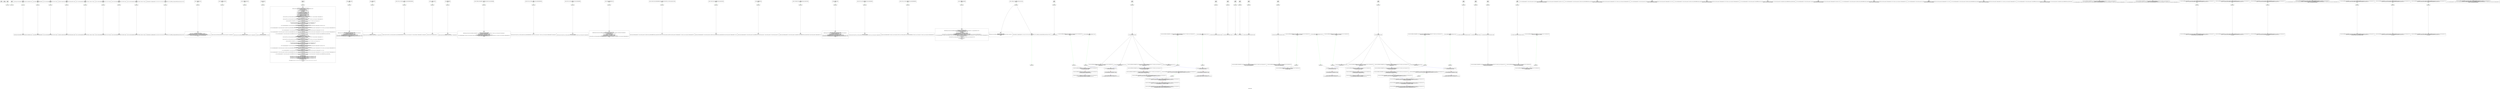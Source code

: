 digraph "constraint_graph" {
	label="constraint_graph";

	Node0x312ceb0 [shape=record,label="{0\n\<global\>\ni8* null\n\n}"];
	Node0x312c8b0 [shape=record,label="{1\n\<global\>\ni8* undef\n\n}"];
	Node0x311e2f0 [shape=record,label="{2\n\<global\>\nOffset:0\n\n}"];
	Node0x311e2f0 -> Node0x3136680[color=green];
	Node0x3136680 [shape=record,label="{3\nanonymous ptr\n}"];
	Node0x3136960 [shape=record,label="{4\n\<global\>\nOffset:0\n\n}"];
	Node0x3136960 -> Node0x3130b90[color=green];
	Node0x3130b90 [shape=record,label="{5\nanonymous ptr\n}"];
	Node0x312c600 [shape=record,label="{6\n\<global\>\n@_ZStL8__ioinit = internal global %\"class.std::ios_base::Init\" zeroinitializer, align 1\nOffset:0\n\n}"];
	Node0x312c600 -> Node0x3137ae0[color=green];
	Node0x3137ae0 [shape=record,label="{7\nanonymous ptr\n}"];
	Node0x3137ae0 -> Node0x312e0a0;
	Node0x312e0a0 [shape=record,label="{8\n\<global\>\n@_ZStL8__ioinit = internal global %\"class.std::ios_base::Init\" zeroinitializer, align 1\n\n}"];
	Node0x311d620 [shape=record,label="{9\n\<global\>\n@__dso_handle = external hidden global i8\nOffset:0\n\n}"];
	Node0x311d620 -> Node0x311d7d0[color=green];
	Node0x311d7d0 [shape=record,label="{10\nanonymous ptr\n}"];
	Node0x311d7d0 -> Node0x313e5a0;
	Node0x313e5a0 [shape=record,label="{11\n\<global\>\n@__dso_handle = external hidden global i8\n\n}"];
	Node0x313fb90 [shape=record,label="{12\n\<global\>\n@.str = private unnamed_addr constant [2 x i8] c\"A\\00\", align 1\nOffset:0\n\n}"];
	Node0x313fb90 -> Node0x313fd40[color=green];
	Node0x313fd40 [shape=record,label="{13\nanonymous ptr\n}"];
	Node0x313fd40 -> Node0x3140320;
	Node0x3140320 [shape=record,label="{14\n\<global\>\n@.str = private unnamed_addr constant [2 x i8] c\"A\\00\", align 1\n\n}"];
	Node0x3140900 [shape=record,label="{15\n\<global\>\n@_ZSt4cout = external dso_local global %\"class.std::basic_ostream\", align 8\nOffset:0\n\n}"];
	Node0x3140900 -> Node0x3140ab0[color=green];
	Node0x3140ab0 [shape=record,label="{16\nanonymous ptr\n}"];
	Node0x3140ab0 -> Node0x3141d10;
	Node0x3141d10 [shape=record,label="{17\n\<global\>\n@_ZSt4cout = external dso_local global %\"class.std::basic_ostream\", align 8\n\n}"];
	Node0x31422f0 [shape=record,label="{18\n\<global\>\n@.str.1 = private unnamed_addr constant [18 x i8] c\"Person 1: Name = \\00\", align 1\nOffset:0\n\n}"];
	Node0x31422f0 -> Node0x31424a0[color=green];
	Node0x31424a0 [shape=record,label="{19\nanonymous ptr\n}"];
	Node0x31424a0 -> Node0x3142a80;
	Node0x3142a80 [shape=record,label="{20\n\<global\>\n@.str.1 = private unnamed_addr constant [18 x i8] c\"Person 1: Name = \\00\", align 1\n\n}"];
	Node0x3143060 [shape=record,label="{21\n\<global\>\n@.str.2 = private unnamed_addr constant [8 x i8] c\", ID = \\00\", align 1\nOffset:0\n\n}"];
	Node0x3143060 -> Node0x3143210[color=green];
	Node0x3143210 [shape=record,label="{22\nanonymous ptr\n}"];
	Node0x3143210 -> Node0x31437f0;
	Node0x31437f0 [shape=record,label="{23\n\<global\>\n@.str.2 = private unnamed_addr constant [8 x i8] c\", ID = \\00\", align 1\n\n}"];
	Node0x3143dd0 [shape=record,label="{24\n\<global\>\n@.str.3 = private unnamed_addr constant [2 x i8] c\"B\\00\", align 1\nOffset:0\n\n}"];
	Node0x3143dd0 -> Node0x3143f80[color=green];
	Node0x3143f80 [shape=record,label="{25\nanonymous ptr\n}"];
	Node0x3143f80 -> Node0x3144560;
	Node0x3144560 [shape=record,label="{26\n\<global\>\n@.str.3 = private unnamed_addr constant [2 x i8] c\"B\\00\", align 1\n\n}"];
	Node0x3144b40 [shape=record,label="{27\n\<global\>\n@.str.4 = private unnamed_addr constant [18 x i8] c\"Person 2: Name = \\00\", align 1\nOffset:0\n\n}"];
	Node0x3144b40 -> Node0x3144cf0[color=green];
	Node0x3144cf0 [shape=record,label="{28\nanonymous ptr\n}"];
	Node0x3144cf0 -> Node0x31452d0;
	Node0x31452d0 [shape=record,label="{29\n\<global\>\n@.str.4 = private unnamed_addr constant [18 x i8] c\"Person 2: Name = \\00\", align 1\n\n}"];
	Node0x31458b0 [shape=record,label="{30\n\<global\>\n@llvm.global_ctors = appending global [1 x \{ i32, void ()*, i8* \}] [\{ i32, void ()*, i8* \} \{ i32 65535, void ()* @_GLOBAL__sub_I_zipper_directflow_person_class.cpp, i8* null \}]\nOffset:0\n\n}"];
	Node0x31458b0 -> Node0x3145a60[color=green];
	Node0x3145a60 [shape=record,label="{31\nanonymous ptr\n}"];
	Node0x3145a60 -> Node0x31462e0;
	Node0x31462e0 [shape=record,label="{32\n\<global\>\n@llvm.global_ctors = appending global [1 x \{ i32, void ()*, i8* \}] [\{ i32, void ()*, i8* \} \{ i32 65535, void ()* @_GLOBAL__sub_I_zipper_directflow_person_class.cpp, i8* null \}]\n\n}"];
	Node0x312c1d0 [shape=record,label="{33\n\<global\>__cxx_global_var_init\nOffset:0\n\n}"];
	Node0x312c1d0 -> Node0x312c380[color=green];
	Node0x312c380 [shape=record,label="{34\nanonymous ptr\n}"];
	Node0x312c380 -> Node0x312d600;
	Node0x312d600 [shape=record,label="{35\n\<global\>\n\n; Function Attrs: noinline uwtable\ndefine internal void @__cxx_global_var_init() #0 section \".text.startup\" \{\n  call void @_ZNSt8ios_base4InitC1Ev(%\"class.std::ios_base::Init\"* @_ZStL8__ioinit)\n  %1 = bitcast void (%\"class.std::ios_base::Init\"*)* @_ZNSt8ios_base4InitD1Ev to void (i8*)*\n  %2 = getelementptr inbounds %\"class.std::ios_base::Init\", %\"class.std::ios_base::Init\"* @_ZStL8__ioinit, i32 0, i32 0\n  %3 = call i32 @__cxa_atexit(void (i8*)* %1, i8* %2, i8* @__dso_handle) #3\n  ret void\n\}\n\n\n}"];
	Node0x31491d0 [shape=record,label="{36\n\<global\>_ZNSt8ios_base4InitC1Ev\nOffset:0\n\n}"];
	Node0x31491d0 -> Node0x3149380[color=green];
	Node0x3149380 [shape=record,label="{37\nanonymous ptr\n}"];
	Node0x3149380 -> Node0x3149960;
	Node0x3149960 [shape=record,label="{38\n\<global\>\n\ndeclare dso_local void @_ZNSt8ios_base4InitC1Ev(%\"class.std::ios_base::Init\"*) unnamed_addr #1\n\n\n}"];
	Node0x3149f40 [shape=record,label="{39\n\<global\>_ZNSt8ios_base4InitD1Ev\nOffset:0\n\n}"];
	Node0x3149f40 -> Node0x314a0f0[color=green];
	Node0x314a0f0 [shape=record,label="{40\nanonymous ptr\n}"];
	Node0x314a0f0 -> Node0x314a6d0;
	Node0x314a6d0 [shape=record,label="{41\n\<global\>\n\n; Function Attrs: nounwind\ndeclare dso_local void @_ZNSt8ios_base4InitD1Ev(%\"class.std::ios_base::Init\"*) unnamed_addr #2\n\n\n}"];
	Node0x314acb0 [shape=record,label="{42\n\<global\>__cxa_atexit\nOffset:0\n\n}"];
	Node0x314acb0 -> Node0x314ae60[color=green];
	Node0x314ae60 [shape=record,label="{43\nanonymous ptr\n}"];
	Node0x314ae60 -> Node0x314b440;
	Node0x314b440 [shape=record,label="{44\n\<global\>\n\n; Function Attrs: nounwind\ndeclare dso_local i32 @__cxa_atexit(void (i8*)*, i8*, i8*) #3\n\n\n}"];
	Node0x314ba20 [shape=record,label="{45\n\<global\>main\nOffset:0\n\n}"];
	Node0x314ba20 -> Node0x314bbd0[color=green];
	Node0x314bbd0 [shape=record,label="{46\nanonymous ptr\n}"];
	Node0x314bbd0 -> Node0x314c1b0;
	Node0x314c1b0 [shape=record,label="{47\n\<global\>\n\n; Function Attrs: noinline norecurse optnone uwtable\ndefine dso_local i32 @main() #4 personality i8* bitcast (i32 (...)* @__gxx_personality_v0 to i8*) \{\n  %1 = alloca i32, align 4\n  %2 = alloca %class.Person, align 8\n  %3 = alloca %\"class.std::__cxx11::basic_string\", align 8\n  %4 = alloca %\"class.std::allocator\", align 1\n  %5 = alloca i8*\n  %6 = alloca i32\n  %7 = alloca %\"class.std::__cxx11::basic_string\", align 8\n  %8 = alloca %\"class.std::__cxx11::basic_string\", align 8\n  %9 = alloca %class.Person, align 8\n  %10 = alloca %\"class.std::__cxx11::basic_string\", align 8\n  %11 = alloca %\"class.std::allocator\", align 1\n  %12 = alloca %\"class.std::__cxx11::basic_string\", align 8\n  %13 = alloca %\"class.std::__cxx11::basic_string\", align 8\n  store i32 0, i32* %1, align 4\n  call void @_ZN6PersonC2Ev(%class.Person* %2) #3\n  call void @_ZNSaIcEC1Ev(%\"class.std::allocator\"* %4) #3\n  %14 = getelementptr inbounds [2 x i8], [2 x i8]* @.str, i64 0, i64 0\n  invoke void @_ZNSt7__cxx1112basic_stringIcSt11char_traitsIcESaIcEEC1EPKcRKS3_(%\"class.std::__cxx11::basic_string\"* %3, i8* %14, %\"class.std::allocator\"* dereferenceable(1) %4)\n          to label %15 unwind label %aser.unreachable\n\n15:                                               ; preds = %0\n  call void @_ZNSaIcED1Ev(%\"class.std::allocator\"* %4) #3\n  invoke void @_ZNSt7__cxx1112basic_stringIcSt11char_traitsIcESaIcEEC1ERKS4_(%\"class.std::__cxx11::basic_string\"* %7, %\"class.std::__cxx11::basic_string\"* dereferenceable(32) %3)\n          to label %16 unwind label %aser.unreachable\n\n16:                                               ; preds = %15\n  invoke void @_ZN6Person7setNameENSt7__cxx1112basic_stringIcSt11char_traitsIcESaIcEEE(%class.Person* %2, %\"class.std::__cxx11::basic_string\"* %7)\n          to label %17 unwind label %aser.unreachable\n\n17:                                               ; preds = %16\n  call void @_ZNSt7__cxx1112basic_stringIcSt11char_traitsIcESaIcEED1Ev(%\"class.std::__cxx11::basic_string\"* %7) #3\n  invoke void @_ZN6Person5getIDB5cxx11Ev(%\"class.std::__cxx11::basic_string\"* sret %8, %class.Person* %2)\n          to label %18 unwind label %aser.unreachable\n\n18:                                               ; preds = %17\n  %19 = getelementptr inbounds [18 x i8], [18 x i8]* @.str.1, i64 0, i64 0\n  %20 = invoke dereferenceable(272) %\"class.std::basic_ostream\"* @_ZStlsISt11char_traitsIcEERSt13basic_ostreamIcT_ES5_PKc(%\"class.std::basic_ostream\"* dereferenceable(272) @_ZSt4cout, i8* %19)\n          to label %21 unwind label %aser.unreachable\n\n21:                                               ; preds = %18\n  %22 = getelementptr inbounds %class.Person, %class.Person* %2, i32 0, i32 0\n  %23 = invoke dereferenceable(272) %\"class.std::basic_ostream\"* @_ZStlsIcSt11char_traitsIcESaIcEERSt13basic_ostreamIT_T0_ES7_RKNSt7__cxx1112basic_stringIS4_S5_T1_EE(%\"class.std::basic_ostream\"* dereferenceable(272) %20, %\"class.std::__cxx11::basic_string\"* dereferenceable(32) %22)\n          to label %24 unwind label %aser.unreachable\n\n24:                                               ; preds = %21\n  %25 = getelementptr inbounds [8 x i8], [8 x i8]* @.str.2, i64 0, i64 0\n  %26 = invoke dereferenceable(272) %\"class.std::basic_ostream\"* @_ZStlsISt11char_traitsIcEERSt13basic_ostreamIcT_ES5_PKc(%\"class.std::basic_ostream\"* dereferenceable(272) %23, i8* %25)\n          to label %27 unwind label %aser.unreachable\n\n27:                                               ; preds = %24\n  %28 = invoke dereferenceable(272) %\"class.std::basic_ostream\"* @_ZStlsIcSt11char_traitsIcESaIcEERSt13basic_ostreamIT_T0_ES7_RKNSt7__cxx1112basic_stringIS4_S5_T1_EE(%\"class.std::basic_ostream\"* dereferenceable(272) %26, %\"class.std::__cxx11::basic_string\"* dereferenceable(32) %8)\n          to label %29 unwind label %aser.unreachable\n\n29:                                               ; preds = %27\n  %30 = invoke dereferenceable(272) %\"class.std::basic_ostream\"* @_ZNSolsEPFRSoS_E(%\"class.std::basic_ostream\"* %28, %\"class.std::basic_ostream\"* (%\"class.std::basic_ostream\"*)* @_ZSt4endlIcSt11char_traitsIcEERSt13basic_ostreamIT_T0_ES6_)\n          to label %31 unwind label %aser.unreachable\n\n31:                                               ; preds = %29\n  call void @_ZN6PersonC2Ev(%class.Person* %9) #3\n  call void @_ZNSaIcEC1Ev(%\"class.std::allocator\"* %11) #3\n  %32 = getelementptr inbounds [2 x i8], [2 x i8]* @.str.3, i64 0, i64 0\n  invoke void @_ZNSt7__cxx1112basic_stringIcSt11char_traitsIcESaIcEEC1EPKcRKS3_(%\"class.std::__cxx11::basic_string\"* %10, i8* %32, %\"class.std::allocator\"* dereferenceable(1) %11)\n          to label %33 unwind label %aser.unreachable\n\n33:                                               ; preds = %31\n  call void @_ZNSaIcED1Ev(%\"class.std::allocator\"* %11) #3\n  invoke void @_ZNSt7__cxx1112basic_stringIcSt11char_traitsIcESaIcEEC1ERKS4_(%\"class.std::__cxx11::basic_string\"* %12, %\"class.std::__cxx11::basic_string\"* dereferenceable(32) %10)\n          to label %34 unwind label %aser.unreachable\n\n34:                                               ; preds = %33\n  invoke void @_ZN6Person7setNameENSt7__cxx1112basic_stringIcSt11char_traitsIcESaIcEEE(%class.Person* %9, %\"class.std::__cxx11::basic_string\"* %12)\n          to label %35 unwind label %aser.unreachable\n\n35:                                               ; preds = %34\n  call void @_ZNSt7__cxx1112basic_stringIcSt11char_traitsIcESaIcEED1Ev(%\"class.std::__cxx11::basic_string\"* %12) #3\n  invoke void @_ZN6Person5getIDB5cxx11Ev(%\"class.std::__cxx11::basic_string\"* sret %13, %class.Person* %9)\n          to label %36 unwind label %aser.unreachable\n\n36:                                               ; preds = %35\n  %37 = getelementptr inbounds [18 x i8], [18 x i8]* @.str.4, i64 0, i64 0\n  %38 = invoke dereferenceable(272) %\"class.std::basic_ostream\"* @_ZStlsISt11char_traitsIcEERSt13basic_ostreamIcT_ES5_PKc(%\"class.std::basic_ostream\"* dereferenceable(272) @_ZSt4cout, i8* %37)\n          to label %39 unwind label %aser.unreachable\n\n39:                                               ; preds = %36\n  %40 = getelementptr inbounds %class.Person, %class.Person* %9, i32 0, i32 0\n  %41 = invoke dereferenceable(272) %\"class.std::basic_ostream\"* @_ZStlsIcSt11char_traitsIcESaIcEERSt13basic_ostreamIT_T0_ES7_RKNSt7__cxx1112basic_stringIS4_S5_T1_EE(%\"class.std::basic_ostream\"* dereferenceable(272) %38, %\"class.std::__cxx11::basic_string\"* dereferenceable(32) %40)\n          to label %42 unwind label %aser.unreachable\n\n42:                                               ; preds = %39\n  %43 = getelementptr inbounds [8 x i8], [8 x i8]* @.str.2, i64 0, i64 0\n  %44 = invoke dereferenceable(272) %\"class.std::basic_ostream\"* @_ZStlsISt11char_traitsIcEERSt13basic_ostreamIcT_ES5_PKc(%\"class.std::basic_ostream\"* dereferenceable(272) %41, i8* %43)\n          to label %45 unwind label %aser.unreachable\n\n45:                                               ; preds = %42\n  %46 = invoke dereferenceable(272) %\"class.std::basic_ostream\"* @_ZStlsIcSt11char_traitsIcESaIcEERSt13basic_ostreamIT_T0_ES7_RKNSt7__cxx1112basic_stringIS4_S5_T1_EE(%\"class.std::basic_ostream\"* dereferenceable(272) %44, %\"class.std::__cxx11::basic_string\"* dereferenceable(32) %13)\n          to label %47 unwind label %aser.unreachable\n\n47:                                               ; preds = %45\n  %48 = invoke dereferenceable(272) %\"class.std::basic_ostream\"* @_ZNSolsEPFRSoS_E(%\"class.std::basic_ostream\"* %46, %\"class.std::basic_ostream\"* (%\"class.std::basic_ostream\"*)* @_ZSt4endlIcSt11char_traitsIcEERSt13basic_ostreamIT_T0_ES6_)\n          to label %49 unwind label %aser.unreachable\n\n49:                                               ; preds = %47\n  store i32 0, i32* %1, align 4\n  call void @_ZNSt7__cxx1112basic_stringIcSt11char_traitsIcESaIcEED1Ev(%\"class.std::__cxx11::basic_string\"* %13) #3\n  call void @_ZNSt7__cxx1112basic_stringIcSt11char_traitsIcESaIcEED1Ev(%\"class.std::__cxx11::basic_string\"* %10) #3\n  call void @_ZN6PersonD2Ev(%class.Person* %9) #3\n  call void @_ZNSt7__cxx1112basic_stringIcSt11char_traitsIcESaIcEED1Ev(%\"class.std::__cxx11::basic_string\"* %8) #3\n  call void @_ZNSt7__cxx1112basic_stringIcSt11char_traitsIcESaIcEED1Ev(%\"class.std::__cxx11::basic_string\"* %3) #3\n  call void @_ZN6PersonD2Ev(%class.Person* %2) #3\n  %50 = load i32, i32* %1, align 4\n  ret i32 %50\n\naser.unreachable:                                 ; preds = %47, %45, %42, %39, %36, %35, %34, %33, %31, %29, %27, %24, %21, %18, %17, %16, %15, %0\n  unreachable\n\}\n\n\n}"];
	Node0x314c790 [shape=record,label="{48\n\<global\>_ZN6PersonC2Ev\nOffset:0\n\n}"];
	Node0x314c790 -> Node0x314c940[color=green];
	Node0x314c940 [shape=record,label="{49\nanonymous ptr\n}"];
	Node0x314c940 -> Node0x314cf20;
	Node0x314cf20 [shape=record,label="{50\n\<global\>\n\n; Function Attrs: noinline nounwind optnone uwtable\ndefine linkonce_odr dso_local void @_ZN6PersonC2Ev(%class.Person*) unnamed_addr #5 comdat align 2 \{\n  %2 = alloca %class.Person*, align 8\n  store %class.Person* %0, %class.Person** %2, align 8\n  %3 = load %class.Person*, %class.Person** %2, align 8\n  %4 = getelementptr inbounds %class.Person, %class.Person* %3, i32 0, i32 0\n  call void @_ZNSt7__cxx1112basic_stringIcSt11char_traitsIcESaIcEEC1Ev(%\"class.std::__cxx11::basic_string\"* %4) #3\n  %5 = getelementptr inbounds %class.Person, %class.Person* %3, i32 0, i32 1\n  call void @_ZNSt7__cxx1112basic_stringIcSt11char_traitsIcESaIcEEC1Ev(%\"class.std::__cxx11::basic_string\"* %5) #3\n  ret void\n\}\n\n\n}"];
	Node0x314d500 [shape=record,label="{51\n\<global\>_ZNSaIcEC1Ev\nOffset:0\n\n}"];
	Node0x314d500 -> Node0x314d6b0[color=green];
	Node0x314d6b0 [shape=record,label="{52\nanonymous ptr\n}"];
	Node0x314d6b0 -> Node0x314dc90;
	Node0x314dc90 [shape=record,label="{53\n\<global\>\n\n; Function Attrs: nounwind\ndeclare dso_local void @_ZNSaIcEC1Ev(%\"class.std::allocator\"*) unnamed_addr #2\n\n\n}"];
	Node0x314e270 [shape=record,label="{54\n\<global\>_ZNSt7__cxx1112basic_stringIcSt11char_traitsIcESaIcEEC1EPKcRKS3_\nOffset:0\n\n}"];
	Node0x314e270 -> Node0x314e420[color=green];
	Node0x314e420 [shape=record,label="{55\nanonymous ptr\n}"];
	Node0x314e420 -> Node0x314eca0;
	Node0x314eca0 [shape=record,label="{56\n\<global\>\n\ndeclare dso_local void @_ZNSt7__cxx1112basic_stringIcSt11char_traitsIcESaIcEEC1EPKcRKS3_(%\"class.std::__cxx11::basic_string\"*, i8*, %\"class.std::allocator\"* dereferenceable(1)) unnamed_addr #1\n\n\n}"];
	Node0x314f280 [shape=record,label="{57\n\<global\>__gxx_personality_v0\nOffset:0\n\n}"];
	Node0x314f280 -> Node0x314f430[color=green];
	Node0x314f430 [shape=record,label="{58\nanonymous ptr\n}"];
	Node0x314f430 -> Node0x314fcb0;
	Node0x314fcb0 [shape=record,label="{59\n\<global\>\n\ndeclare dso_local i32 @__gxx_personality_v0(...)\n\n\n}"];
	Node0x3150290 [shape=record,label="{60\n\<global\>_ZNSaIcED1Ev\nOffset:0\n\n}"];
	Node0x3150290 -> Node0x3150440[color=green];
	Node0x3150440 [shape=record,label="{61\nanonymous ptr\n}"];
	Node0x3150440 -> Node0x3150cc0;
	Node0x3150cc0 [shape=record,label="{62\n\<global\>\n\n; Function Attrs: nounwind\ndeclare dso_local void @_ZNSaIcED1Ev(%\"class.std::allocator\"*) unnamed_addr #2\n\n\n}"];
	Node0x31512a0 [shape=record,label="{63\n\<global\>_ZN6Person7setNameENSt7__cxx1112basic_stringIcSt11char_traitsIcESaIcEEE\nOffset:0\n\n}"];
	Node0x31512a0 -> Node0x3151450[color=green];
	Node0x3151450 [shape=record,label="{64\nanonymous ptr\n}"];
	Node0x3151450 -> Node0x312d0f0;
	Node0x312d0f0 [shape=record,label="{65\n\<global\>\n\n; Function Attrs: noinline optnone uwtable\ndefine linkonce_odr dso_local void @_ZN6Person7setNameENSt7__cxx1112basic_stringIcSt11char_traitsIcESaIcEEE(%class.Person*, %\"class.std::__cxx11::basic_string\"*) #6 comdat align 2 \{\n  %3 = alloca %class.Person*, align 8\n  store %class.Person* %0, %class.Person** %3, align 8\n  %4 = load %class.Person*, %class.Person** %3, align 8\n  %5 = getelementptr inbounds %class.Person, %class.Person* %4, i32 0, i32 0\n  %6 = call dereferenceable(32) %\"class.std::__cxx11::basic_string\"* @_ZNSt7__cxx1112basic_stringIcSt11char_traitsIcESaIcEEaSERKS4_(%\"class.std::__cxx11::basic_string\"* %5, %\"class.std::__cxx11::basic_string\"* dereferenceable(32) %1)\n  call void @_ZN6Person8updateIDEv(%class.Person* %4)\n  ret void\n\}\n\n\n}"];
	Node0x314fa10 [shape=record,label="{66\n\<global\>_ZNSt7__cxx1112basic_stringIcSt11char_traitsIcESaIcEEC1ERKS4_\nOffset:0\n\n}"];
	Node0x314fa10 -> Node0x3150a20[color=green];
	Node0x3150a20 [shape=record,label="{67\nanonymous ptr\n}"];
	Node0x3150a20 -> Node0x3146b00;
	Node0x3146b00 [shape=record,label="{68\n\<global\>\n\ndeclare dso_local void @_ZNSt7__cxx1112basic_stringIcSt11char_traitsIcESaIcEEC1ERKS4_(%\"class.std::__cxx11::basic_string\"*, %\"class.std::__cxx11::basic_string\"* dereferenceable(32)) unnamed_addr #1\n\n\n}"];
	Node0x31414a0 [shape=record,label="{69\n\<global\>_ZNSt7__cxx1112basic_stringIcSt11char_traitsIcESaIcEED1Ev\nOffset:0\n\n}"];
	Node0x31414a0 -> Node0x3141650[color=green];
	Node0x3141650 [shape=record,label="{70\nanonymous ptr\n}"];
	Node0x3141650 -> Node0x3148360;
	Node0x3148360 [shape=record,label="{71\n\<global\>\n\n; Function Attrs: nounwind\ndeclare dso_local void @_ZNSt7__cxx1112basic_stringIcSt11char_traitsIcESaIcEED1Ev(%\"class.std::__cxx11::basic_string\"*) unnamed_addr #2\n\n\n}"];
	Node0x3148940 [shape=record,label="{72\n\<global\>_ZN6Person5getIDB5cxx11Ev\nOffset:0\n\n}"];
	Node0x3148940 -> Node0x3146cc0[color=green];
	Node0x3146cc0 [shape=record,label="{73\nanonymous ptr\n}"];
	Node0x3146cc0 -> Node0x3156160;
	Node0x3156160 [shape=record,label="{74\n\<global\>\n\n; Function Attrs: noinline optnone uwtable\ndefine linkonce_odr dso_local void @_ZN6Person5getIDB5cxx11Ev(%\"class.std::__cxx11::basic_string\"* noalias sret, %class.Person*) #6 comdat align 2 \{\n  %3 = alloca i8*, align 8\n  %4 = alloca %class.Person*, align 8\n  %5 = bitcast %\"class.std::__cxx11::basic_string\"* %0 to i8*\n  store i8* %5, i8** %3, align 8\n  store %class.Person* %1, %class.Person** %4, align 8\n  %6 = load %class.Person*, %class.Person** %4, align 8\n  %7 = getelementptr inbounds %class.Person, %class.Person* %6, i32 0, i32 1\n  call void @_ZNSt7__cxx1112basic_stringIcSt11char_traitsIcESaIcEEC1ERKS4_(%\"class.std::__cxx11::basic_string\"* %0, %\"class.std::__cxx11::basic_string\"* dereferenceable(32) %7)\n  ret void\n\}\n\n\n}"];
	Node0x3156740 [shape=record,label="{75\n\<global\>_ZStlsIcSt11char_traitsIcESaIcEERSt13basic_ostreamIT_T0_ES7_RKNSt7__cxx1112basic_stringIS4_S5_T1_EE\nOffset:0\n\n}"];
	Node0x3156740 -> Node0x31568f0[color=green];
	Node0x31568f0 [shape=record,label="{76\nanonymous ptr\n}"];
	Node0x31568f0 -> Node0x3156ed0;
	Node0x3156ed0 [shape=record,label="{77\n\<global\>\n\ndeclare dso_local dereferenceable(272) %\"class.std::basic_ostream\"* @_ZStlsIcSt11char_traitsIcESaIcEERSt13basic_ostreamIT_T0_ES7_RKNSt7__cxx1112basic_stringIS4_S5_T1_EE(%\"class.std::basic_ostream\"* dereferenceable(272), %\"class.std::__cxx11::basic_string\"* dereferenceable(32)) #1\n\n\n}"];
	Node0x31574b0 [shape=record,label="{78\n\<global\>_ZStlsISt11char_traitsIcEERSt13basic_ostreamIcT_ES5_PKc\nOffset:0\n\n}"];
	Node0x31574b0 -> Node0x3157660[color=green];
	Node0x3157660 [shape=record,label="{79\nanonymous ptr\n}"];
	Node0x3157660 -> Node0x3157c40;
	Node0x3157c40 [shape=record,label="{80\n\<global\>\n\ndeclare dso_local dereferenceable(272) %\"class.std::basic_ostream\"* @_ZStlsISt11char_traitsIcEERSt13basic_ostreamIcT_ES5_PKc(%\"class.std::basic_ostream\"* dereferenceable(272), i8*) #1\n\n\n}"];
	Node0x3158220 [shape=record,label="{81\n\<global\>_ZNSolsEPFRSoS_E\nOffset:0\n\n}"];
	Node0x3158220 -> Node0x31583d0[color=green];
	Node0x31583d0 [shape=record,label="{82\nanonymous ptr\n}"];
	Node0x31583d0 -> Node0x31589b0;
	Node0x31589b0 [shape=record,label="{83\n\<global\>\n\ndeclare dso_local dereferenceable(272) %\"class.std::basic_ostream\"* @_ZNSolsEPFRSoS_E(%\"class.std::basic_ostream\"*, %\"class.std::basic_ostream\"* (%\"class.std::basic_ostream\"*)*) #1\n\n\n}"];
	Node0x3158f90 [shape=record,label="{84\n\<global\>_ZSt4endlIcSt11char_traitsIcEERSt13basic_ostreamIT_T0_ES6_\nOffset:0\n\n}"];
	Node0x3158f90 -> Node0x3159140[color=green];
	Node0x3159140 [shape=record,label="{85\nanonymous ptr\n}"];
	Node0x3159140 -> Node0x31599c0;
	Node0x31599c0 [shape=record,label="{86\n\<global\>\n\ndeclare dso_local dereferenceable(272) %\"class.std::basic_ostream\"* @_ZSt4endlIcSt11char_traitsIcEERSt13basic_ostreamIT_T0_ES6_(%\"class.std::basic_ostream\"* dereferenceable(272)) #1\n\n\n}"];
	Node0x3159fa0 [shape=record,label="{87\n\<global\>_ZN6PersonD2Ev\nOffset:0\n\n}"];
	Node0x3159fa0 -> Node0x315a150[color=green];
	Node0x315a150 [shape=record,label="{88\nanonymous ptr\n}"];
	Node0x315a150 -> Node0x315abb0;
	Node0x315abb0 [shape=record,label="{89\n\<global\>\n\n; Function Attrs: noinline nounwind optnone uwtable\ndefine linkonce_odr dso_local void @_ZN6PersonD2Ev(%class.Person*) unnamed_addr #5 comdat align 2 \{\n  %2 = alloca %class.Person*, align 8\n  store %class.Person* %0, %class.Person** %2, align 8\n  %3 = load %class.Person*, %class.Person** %2, align 8\n  %4 = getelementptr inbounds %class.Person, %class.Person* %3, i32 0, i32 1\n  call void @_ZNSt7__cxx1112basic_stringIcSt11char_traitsIcESaIcEED1Ev(%\"class.std::__cxx11::basic_string\"* %4) #3\n  %5 = getelementptr inbounds %class.Person, %class.Person* %3, i32 0, i32 0\n  call void @_ZNSt7__cxx1112basic_stringIcSt11char_traitsIcESaIcEED1Ev(%\"class.std::__cxx11::basic_string\"* %5) #3\n  ret void\n\}\n\n\n}"];
	Node0x315b190 [shape=record,label="{90\n\<global\>_ZNSt7__cxx1112basic_stringIcSt11char_traitsIcESaIcEEC1Ev\nOffset:0\n\n}"];
	Node0x315b190 -> Node0x315b340[color=green];
	Node0x315b340 [shape=record,label="{91\nanonymous ptr\n}"];
	Node0x315b340 -> Node0x315bbc0;
	Node0x315bbc0 [shape=record,label="{92\n\<global\>\n\n; Function Attrs: nounwind\ndeclare dso_local void @_ZNSt7__cxx1112basic_stringIcSt11char_traitsIcESaIcEEC1Ev(%\"class.std::__cxx11::basic_string\"*) unnamed_addr #2\n\n\n}"];
	Node0x315c1a0 [shape=record,label="{93\n\<global\>_ZNSt7__cxx1112basic_stringIcSt11char_traitsIcESaIcEEaSERKS4_\nOffset:0\n\n}"];
	Node0x315c1a0 -> Node0x315c350[color=green];
	Node0x315c350 [shape=record,label="{94\nanonymous ptr\n}"];
	Node0x315c350 -> Node0x315cbd0;
	Node0x315cbd0 [shape=record,label="{95\n\<global\>\n\ndeclare dso_local dereferenceable(32) %\"class.std::__cxx11::basic_string\"* @_ZNSt7__cxx1112basic_stringIcSt11char_traitsIcESaIcEEaSERKS4_(%\"class.std::__cxx11::basic_string\"*, %\"class.std::__cxx11::basic_string\"* dereferenceable(32)) #1\n\n\n}"];
	Node0x315d1b0 [shape=record,label="{96\n\<global\>_ZN6Person8updateIDEv\nOffset:0\n\n}"];
	Node0x315d1b0 -> Node0x315d360[color=green];
	Node0x315d360 [shape=record,label="{97\nanonymous ptr\n}"];
	Node0x315d360 -> Node0x315dbe0;
	Node0x315dbe0 [shape=record,label="{98\n\<global\>\n\n; Function Attrs: noinline optnone uwtable\ndefine linkonce_odr dso_local void @_ZN6Person8updateIDEv(%class.Person*) #6 comdat align 2 personality i8* bitcast (i32 (...)* @__gxx_personality_v0 to i8*) \{\n  %2 = alloca %class.Person*, align 8\n  %3 = alloca %\"class.std::__cxx11::basic_string\", align 8\n  %4 = alloca i8*\n  %5 = alloca i32\n  store %class.Person* %0, %class.Person** %2, align 8\n  %6 = load %class.Person*, %class.Person** %2, align 8\n  %7 = getelementptr inbounds %class.Person, %class.Person* %6, i32 0, i32 0\n  call void @_ZNSt7__cxx1112basic_stringIcSt11char_traitsIcESaIcEEC1ERKS4_(%\"class.std::__cxx11::basic_string\"* %3, %\"class.std::__cxx11::basic_string\"* dereferenceable(32) %7)\n  %8 = getelementptr inbounds %class.Person, %class.Person* %6, i32 0, i32 1\n  %9 = invoke dereferenceable(32) %\"class.std::__cxx11::basic_string\"* @_ZNSt7__cxx1112basic_stringIcSt11char_traitsIcESaIcEEaSERKS4_(%\"class.std::__cxx11::basic_string\"* %8, %\"class.std::__cxx11::basic_string\"* dereferenceable(32) %3)\n          to label %10 unwind label %aser.unreachable\n\n10:                                               ; preds = %1\n  call void @_ZNSt7__cxx1112basic_stringIcSt11char_traitsIcESaIcEED1Ev(%\"class.std::__cxx11::basic_string\"* %3) #3\n  ret void\n\naser.unreachable:                                 ; preds = %1\n  unreachable\n\}\n\n\n}"];
	Node0x315e1c0 [shape=record,label="{99\n\<global\>_GLOBAL__sub_I_zipper_directflow_person_class.cpp\nOffset:0\n\n}"];
	Node0x315e1c0 -> Node0x315e370[color=green];
	Node0x315e370 [shape=record,label="{100\nanonymous ptr\n}"];
	Node0x315e370 -> Node0x315ebf0;
	Node0x315e370 -> Node0x315f1d0;
	Node0x315ebf0 [shape=record,label="{101\n\<global\>\n\n; Function Attrs: noinline uwtable\ndefine internal void @_GLOBAL__sub_I_zipper_directflow_person_class.cpp() #0 section \".text.startup\" \{\n  call void @__cxx_global_var_init()\n  ret void\n\}\n\n\n}"];
	Node0x315f1d0 [shape=record,label="{102\n\<global\>\n@llvm.global_ctors = appending global [1 x \{ i32, void ()*, i8* \}] [\{ i32, void ()*, i8* \} \{ i32 65535, void ()* @_GLOBAL__sub_I_zipper_directflow_person_class.cpp, i8* null \}]\nOffset:8\n\n}"];
	Node0x315f1d0 -> Node0x315f380[color=green];
	Node0x315f380 [shape=record,label="{103\nanonymous ptr\n}"];
	Node0x3160420 [shape=record,label="{104\n\<empty\>\nOffset:0\n\n}"];
	Node0x3160420 -> Node0x31605d0[color=green];
	Node0x31605d0 [shape=record,label="{105\nanonymous ptr\n}"];
	Node0x31605d0 -> Node0x3160e50;
	Node0x3160e50 [shape=record,label="{106\n\<empty\>\n  %1 = alloca i32, align 4\n\n}"];
	Node0x3161430 [shape=record,label="{107\n\<empty\>\nOffset:0\n\n}"];
	Node0x3161430 -> Node0x31615e0[color=green];
	Node0x31615e0 [shape=record,label="{108\nanonymous ptr\n}"];
	Node0x31615e0 -> Node0x3161e60;
	Node0x3161e60 [shape=record,label="{109\n\<empty\>\n  %2 = alloca %class.Person, align 8\n\n}"];
	Node0x3161e60 -> Node0x3176b00;
	Node0x3161e60 -> Node0x3155270;
	Node0x3161e60 -> Node0x3174460;
	Node0x3161e60 -> Node0x3187170;
	Node0x3162440 [shape=record,label="{110\n\<empty\>\nOffset:0\n\n}"];
	Node0x3162440 -> Node0x31625f0[color=green];
	Node0x31625f0 [shape=record,label="{111\nanonymous ptr\n}"];
	Node0x31625f0 -> Node0x3162e70;
	Node0x3162e70 [shape=record,label="{112\n\<empty\>\n  %3 = alloca %\"class.std::__cxx11::basic_string\", align 8\n\n}"];
	Node0x3163450 [shape=record,label="{113\n\<empty\>\nOffset:0\n\n}"];
	Node0x3163450 -> Node0x3163600[color=green];
	Node0x3163600 [shape=record,label="{114\nanonymous ptr\n}"];
	Node0x3163600 -> Node0x3163e80;
	Node0x3163e80 [shape=record,label="{115\n\<empty\>\n  %4 = alloca %\"class.std::allocator\", align 1\n\n}"];
	Node0x3164460 [shape=record,label="{116\n\<empty\>\nOffset:0\n\n}"];
	Node0x3164460 -> Node0x3164610[color=green];
	Node0x3164610 [shape=record,label="{117\nanonymous ptr\n}"];
	Node0x3164610 -> Node0x3164e90;
	Node0x3164e90 [shape=record,label="{118\n\<empty\>\n  %5 = alloca i8*\n\n}"];
	Node0x3165470 [shape=record,label="{119\n\<empty\>\nOffset:0\n\n}"];
	Node0x3165470 -> Node0x3165620[color=green];
	Node0x3165620 [shape=record,label="{120\nanonymous ptr\n}"];
	Node0x3165620 -> Node0x3165ea0;
	Node0x3165ea0 [shape=record,label="{121\n\<empty\>\n  %6 = alloca i32\n\n}"];
	Node0x3166480 [shape=record,label="{122\n\<empty\>\nOffset:0\n\n}"];
	Node0x3166480 -> Node0x3166630[color=green];
	Node0x3166630 [shape=record,label="{123\nanonymous ptr\n}"];
	Node0x3166630 -> Node0x3166eb0;
	Node0x3166eb0 [shape=record,label="{124\n\<empty\>\n  %7 = alloca %\"class.std::__cxx11::basic_string\", align 8\n\n}"];
	Node0x3166eb0 -> Node0x3174620;
	Node0x3167490 [shape=record,label="{125\n\<empty\>\nOffset:0\n\n}"];
	Node0x3167490 -> Node0x3167640[color=green];
	Node0x3167640 [shape=record,label="{126\nanonymous ptr\n}"];
	Node0x3167640 -> Node0x3167ec0;
	Node0x3167ec0 [shape=record,label="{127\n\<empty\>\n  %8 = alloca %\"class.std::__cxx11::basic_string\", align 8\n\n}"];
	Node0x3167ec0 -> Node0x3176940;
	Node0x31684a0 [shape=record,label="{128\n\<empty\>\nOffset:0\n\n}"];
	Node0x31684a0 -> Node0x3159720[color=green];
	Node0x3159720 [shape=record,label="{129\nanonymous ptr\n}"];
	Node0x3159720 -> Node0x315c930;
	Node0x315c930 [shape=record,label="{130\n\<empty\>\n  %9 = alloca %class.Person, align 8\n\n}"];
	Node0x315c930 -> Node0x317ad10;
	Node0x315c930 -> Node0x3180120;
	Node0x315c930 -> Node0x317d7e0;
	Node0x315c930 -> Node0x31845d0;
	Node0x315f960 [shape=record,label="{131\n\<empty\>\nOffset:0\n\n}"];
	Node0x315f960 -> Node0x3160bb0[color=green];
	Node0x3160bb0 [shape=record,label="{132\nanonymous ptr\n}"];
	Node0x3160bb0 -> Node0x3163be0;
	Node0x3163be0 [shape=record,label="{133\n\<empty\>\n  %10 = alloca %\"class.std::__cxx11::basic_string\", align 8\n\n}"];
	Node0x3166c10 [shape=record,label="{134\n\<empty\>\nOffset:0\n\n}"];
	Node0x3166c10 -> Node0x3167c20[color=green];
	Node0x3167c20 [shape=record,label="{135\nanonymous ptr\n}"];
	Node0x3167c20 -> Node0x3151a60;
	Node0x3151a60 [shape=record,label="{136\n\<empty\>\n  %11 = alloca %\"class.std::allocator\", align 1\n\n}"];
	Node0x31520a0 [shape=record,label="{137\n\<empty\>\nOffset:0\n\n}"];
	Node0x31520a0 -> Node0x3152250[color=green];
	Node0x3152250 [shape=record,label="{138\nanonymous ptr\n}"];
	Node0x3152250 -> Node0x3147100;
	Node0x3147100 [shape=record,label="{139\n\<empty\>\n  %12 = alloca %\"class.std::__cxx11::basic_string\", align 8\n\n}"];
	Node0x3147100 -> Node0x317d9a0;
	Node0x3147740 [shape=record,label="{140\n\<empty\>\nOffset:0\n\n}"];
	Node0x3147740 -> Node0x31478f0[color=green];
	Node0x31478f0 [shape=record,label="{141\nanonymous ptr\n}"];
	Node0x31478f0 -> Node0x3147f00;
	Node0x3147f00 [shape=record,label="{142\n\<empty\>\n  %13 = alloca %\"class.std::__cxx11::basic_string\", align 8\n\n}"];
	Node0x3147f00 -> Node0x317ff60;
	Node0x3153cd0 [shape=record,label="{143\n\<empty\>\n  %20 = invoke dereferenceable(272) %\"class.std::basic_ostream\"* @_ZStlsISt11char_traitsIcEERSt13basic_ostreamIcT_ES5_PKc(%\"class.std::basic_ostream\"* dereferenceable(272) @_ZSt4cout, i8* %19)\n          to label %21 unwind label %aser.unreachable\n\n}"];
	Node0x3153ec0 [shape=record,label="{144\n\<empty\>\n  %23 = invoke dereferenceable(272) %\"class.std::basic_ostream\"* @_ZStlsIcSt11char_traitsIcESaIcEERSt13basic_ostreamIT_T0_ES7_RKNSt7__cxx1112basic_stringIS4_S5_T1_EE(%\"class.std::basic_ostream\"* dereferenceable(272) %20, %\"class.std::__cxx11::basic_string\"* dereferenceable(32) %22)\n          to label %24 unwind label %aser.unreachable\n\n}"];
	Node0x31540b0 [shape=record,label="{145\n\<empty\>\n  %26 = invoke dereferenceable(272) %\"class.std::basic_ostream\"* @_ZStlsISt11char_traitsIcEERSt13basic_ostreamIcT_ES5_PKc(%\"class.std::basic_ostream\"* dereferenceable(272) %23, i8* %25)\n          to label %27 unwind label %aser.unreachable\n\n}"];
	Node0x31542a0 [shape=record,label="{146\n\<empty\>\n  %28 = invoke dereferenceable(272) %\"class.std::basic_ostream\"* @_ZStlsIcSt11char_traitsIcESaIcEERSt13basic_ostreamIT_T0_ES7_RKNSt7__cxx1112basic_stringIS4_S5_T1_EE(%\"class.std::basic_ostream\"* dereferenceable(272) %26, %\"class.std::__cxx11::basic_string\"* dereferenceable(32) %8)\n          to label %29 unwind label %aser.unreachable\n\n}"];
	Node0x3154490 [shape=record,label="{147\n\<empty\>\n  %30 = invoke dereferenceable(272) %\"class.std::basic_ostream\"* @_ZNSolsEPFRSoS_E(%\"class.std::basic_ostream\"* %28, %\"class.std::basic_ostream\"* (%\"class.std::basic_ostream\"*)* @_ZSt4endlIcSt11char_traitsIcEERSt13basic_ostreamIT_T0_ES6_)\n          to label %31 unwind label %aser.unreachable\n\n}"];
	Node0x3154680 [shape=record,label="{148\n\<empty\>\n  %38 = invoke dereferenceable(272) %\"class.std::basic_ostream\"* @_ZStlsISt11char_traitsIcEERSt13basic_ostreamIcT_ES5_PKc(%\"class.std::basic_ostream\"* dereferenceable(272) @_ZSt4cout, i8* %37)\n          to label %39 unwind label %aser.unreachable\n\n}"];
	Node0x3154870 [shape=record,label="{149\n\<empty\>\n  %41 = invoke dereferenceable(272) %\"class.std::basic_ostream\"* @_ZStlsIcSt11char_traitsIcESaIcEERSt13basic_ostreamIT_T0_ES7_RKNSt7__cxx1112basic_stringIS4_S5_T1_EE(%\"class.std::basic_ostream\"* dereferenceable(272) %38, %\"class.std::__cxx11::basic_string\"* dereferenceable(32) %40)\n          to label %42 unwind label %aser.unreachable\n\n}"];
	Node0x3154a60 [shape=record,label="{150\n\<empty\>\n  %44 = invoke dereferenceable(272) %\"class.std::basic_ostream\"* @_ZStlsISt11char_traitsIcEERSt13basic_ostreamIcT_ES5_PKc(%\"class.std::basic_ostream\"* dereferenceable(272) %41, i8* %43)\n          to label %45 unwind label %aser.unreachable\n\n}"];
	Node0x3154c50 [shape=record,label="{151\n\<empty\>\n  %46 = invoke dereferenceable(272) %\"class.std::basic_ostream\"* @_ZStlsIcSt11char_traitsIcESaIcEERSt13basic_ostreamIT_T0_ES7_RKNSt7__cxx1112basic_stringIS4_S5_T1_EE(%\"class.std::basic_ostream\"* dereferenceable(272) %44, %\"class.std::__cxx11::basic_string\"* dereferenceable(32) %13)\n          to label %47 unwind label %aser.unreachable\n\n}"];
	Node0x3154e40 [shape=record,label="{152\n\<empty\>\n  %48 = invoke dereferenceable(272) %\"class.std::basic_ostream\"* @_ZNSolsEPFRSoS_E(%\"class.std::basic_ostream\"* %46, %\"class.std::basic_ostream\"* (%\"class.std::basic_ostream\"*)* @_ZSt4endlIcSt11char_traitsIcEERSt13basic_ostreamIT_T0_ES6_)\n          to label %49 unwind label %aser.unreachable\n\n}"];
	Node0x3155270 [shape=record,label="{153\n\<  call void @_ZN6PersonC2Ev(%class.Person* %2) #3;\>\n%class.Person* %0\n\n}"];
	Node0x3155270 -> Node0x3155670[color=blue];
	Node0x312da90 [shape=record,label="{154\n\<  call void @_ZN6PersonC2Ev(%class.Person* %2) #3;\>\nOffset:0\n\n}"];
	Node0x312da90 -> Node0x312dc40[color=green];
	Node0x312dc40 [shape=record,label="{155\nanonymous ptr\n}"];
	Node0x312dc40 -> Node0x3155670;
	Node0x3155670 [shape=record,label="{156\n\<  call void @_ZN6PersonC2Ev(%class.Person* %2) #3;\>\n  %2 = alloca %class.Person*, align 8\n\n}"];
	Node0x3155670 -> Node0x3173380[color=red];
	Node0x3173380 [shape=record,label="{157\n\<  call void @_ZN6PersonC2Ev(%class.Person* %2) #3;\>\n  %3 = load %class.Person*, %class.Person** %2, align 8\n\n}"];
	Node0x3173380 -> Node0x3173960[color=purple];
	Node0x3173960 [shape=record,label="{158\n\<  call void @_ZN6PersonC2Ev(%class.Person* %2) #3;\>\n  %5 = getelementptr inbounds %class.Person, %class.Person* %3, i32 0, i32 1\n\n}"];
	Node0x3174460 [shape=record,label="{159\n\<  invoke void @_ZN6Person7setNameENSt7__cxx1112basic_stringIcSt11char_traitsIcESaIcEEE(%class.Person* %2, %\"class.std::__cxx11::basic_string\"* %7)\n          to label %17 unwind label %aser.unreachable;\>\n%class.Person* %0\n\n}"];
	Node0x3174460 -> Node0x3174f70[color=blue];
	Node0x3174620 [shape=record,label="{160\n\<  invoke void @_ZN6Person7setNameENSt7__cxx1112basic_stringIcSt11char_traitsIcESaIcEEE(%class.Person* %2, %\"class.std::__cxx11::basic_string\"* %7)\n          to label %17 unwind label %aser.unreachable;\>\n%\"class.std::__cxx11::basic_string\"* %1\n\n}"];
	Node0x31747e0 [shape=record,label="{161\n\<  invoke void @_ZN6Person7setNameENSt7__cxx1112basic_stringIcSt11char_traitsIcESaIcEEE(%class.Person* %2, %\"class.std::__cxx11::basic_string\"* %7)\n          to label %17 unwind label %aser.unreachable;\>\nOffset:0\n\n}"];
	Node0x31747e0 -> Node0x3174990[color=green];
	Node0x3174990 [shape=record,label="{162\nanonymous ptr\n}"];
	Node0x3174990 -> Node0x3174f70;
	Node0x3174f70 [shape=record,label="{163\n\<  invoke void @_ZN6Person7setNameENSt7__cxx1112basic_stringIcSt11char_traitsIcESaIcEEE(%class.Person* %2, %\"class.std::__cxx11::basic_string\"* %7)\n          to label %17 unwind label %aser.unreachable;\>\n  %3 = alloca %class.Person*, align 8\n\n}"];
	Node0x3174f70 -> Node0x3175970[color=red];
	Node0x3175970 [shape=record,label="{164\n\<  invoke void @_ZN6Person7setNameENSt7__cxx1112basic_stringIcSt11char_traitsIcESaIcEEE(%class.Person* %2, %\"class.std::__cxx11::basic_string\"* %7)\n          to label %17 unwind label %aser.unreachable;\>\n  %4 = load %class.Person*, %class.Person** %3, align 8\n\n}"];
	Node0x3175970 -> Node0x3189cb0;
	Node0x3175f50 [shape=record,label="{165\n\<  invoke void @_ZN6Person7setNameENSt7__cxx1112basic_stringIcSt11char_traitsIcESaIcEEE(%class.Person* %2, %\"class.std::__cxx11::basic_string\"* %7)\n          to label %17 unwind label %aser.unreachable;\>\n  %6 = call dereferenceable(32) %\"class.std::__cxx11::basic_string\"* @_ZNSt7__cxx1112basic_stringIcSt11char_traitsIcESaIcEEaSERKS4_(%\"class.std::__cxx11::basic_string\"* %5, %\"class.std::__cxx11::basic_string\"* dereferenceable(32) %1)\n\n}"];
	Node0x3176940 [shape=record,label="{166\n\<  invoke void @_ZN6Person5getIDB5cxx11Ev(%\"class.std::__cxx11::basic_string\"* sret %8, %class.Person* %2)\n          to label %18 unwind label %aser.unreachable;\>\n%\"class.std::__cxx11::basic_string\"* %0\n\n}"];
	Node0x3176940 -> Node0x31776f0[color=blue];
	Node0x3176b00 [shape=record,label="{167\n\<  invoke void @_ZN6Person5getIDB5cxx11Ev(%\"class.std::__cxx11::basic_string\"* sret %8, %class.Person* %2)\n          to label %18 unwind label %aser.unreachable;\>\n%class.Person* %1\n\n}"];
	Node0x3176b00 -> Node0x3178700[color=blue];
	Node0x3176cc0 [shape=record,label="{168\n\<  invoke void @_ZN6Person5getIDB5cxx11Ev(%\"class.std::__cxx11::basic_string\"* sret %8, %class.Person* %2)\n          to label %18 unwind label %aser.unreachable;\>\nOffset:0\n\n}"];
	Node0x3176cc0 -> Node0x3176e70[color=green];
	Node0x3176e70 [shape=record,label="{169\nanonymous ptr\n}"];
	Node0x3176e70 -> Node0x31776f0;
	Node0x31776f0 [shape=record,label="{170\n\<  invoke void @_ZN6Person5getIDB5cxx11Ev(%\"class.std::__cxx11::basic_string\"* sret %8, %class.Person* %2)\n          to label %18 unwind label %aser.unreachable;\>\n  %3 = alloca i8*, align 8\n\n}"];
	Node0x3177cd0 [shape=record,label="{171\n\<  invoke void @_ZN6Person5getIDB5cxx11Ev(%\"class.std::__cxx11::basic_string\"* sret %8, %class.Person* %2)\n          to label %18 unwind label %aser.unreachable;\>\nOffset:0\n\n}"];
	Node0x3177cd0 -> Node0x3177e80[color=green];
	Node0x3177e80 [shape=record,label="{172\nanonymous ptr\n}"];
	Node0x3177e80 -> Node0x3178700;
	Node0x3178700 [shape=record,label="{173\n\<  invoke void @_ZN6Person5getIDB5cxx11Ev(%\"class.std::__cxx11::basic_string\"* sret %8, %class.Person* %2)\n          to label %18 unwind label %aser.unreachable;\>\n  %4 = alloca %class.Person*, align 8\n\n}"];
	Node0x3178700 -> Node0x3179520[color=red];
	Node0x3179520 [shape=record,label="{174\n\<  invoke void @_ZN6Person5getIDB5cxx11Ev(%\"class.std::__cxx11::basic_string\"* sret %8, %class.Person* %2)\n          to label %18 unwind label %aser.unreachable;\>\n  %6 = load %class.Person*, %class.Person** %4, align 8\n\n}"];
	Node0x3179520 -> Node0x3179b00[color=purple];
	Node0x3179b00 [shape=record,label="{175\n\<  invoke void @_ZN6Person5getIDB5cxx11Ev(%\"class.std::__cxx11::basic_string\"* sret %8, %class.Person* %2)\n          to label %18 unwind label %aser.unreachable;\>\n  %7 = getelementptr inbounds %class.Person, %class.Person* %6, i32 0, i32 1\n\n}"];
	Node0x317ad10 [shape=record,label="{176\n\<  call void @_ZN6PersonC2Ev(%class.Person* %9) #3;\>\n%class.Person* %0\n\n}"];
	Node0x317ad10 -> Node0x317b900[color=blue];
	Node0x317aed0 [shape=record,label="{177\n\<  call void @_ZN6PersonC2Ev(%class.Person* %9) #3;\>\nOffset:0\n\n}"];
	Node0x317aed0 -> Node0x317b080[color=green];
	Node0x317b080 [shape=record,label="{178\nanonymous ptr\n}"];
	Node0x317b080 -> Node0x317b900;
	Node0x317b900 [shape=record,label="{179\n\<  call void @_ZN6PersonC2Ev(%class.Person* %9) #3;\>\n  %2 = alloca %class.Person*, align 8\n\n}"];
	Node0x317b900 -> Node0x317c300[color=red];
	Node0x317c300 [shape=record,label="{180\n\<  call void @_ZN6PersonC2Ev(%class.Person* %9) #3;\>\n  %3 = load %class.Person*, %class.Person** %2, align 8\n\n}"];
	Node0x317c300 -> Node0x317c8e0[color=purple];
	Node0x317c8e0 [shape=record,label="{181\n\<  call void @_ZN6PersonC2Ev(%class.Person* %9) #3;\>\n  %5 = getelementptr inbounds %class.Person, %class.Person* %3, i32 0, i32 1\n\n}"];
	Node0x317d7e0 [shape=record,label="{182\n\<  invoke void @_ZN6Person7setNameENSt7__cxx1112basic_stringIcSt11char_traitsIcESaIcEEE(%class.Person* %9, %\"class.std::__cxx11::basic_string\"* %12)\n          to label %35 unwind label %aser.unreachable;\>\n%class.Person* %0\n\n}"];
	Node0x317d7e0 -> Node0x317e590[color=blue];
	Node0x317d9a0 [shape=record,label="{183\n\<  invoke void @_ZN6Person7setNameENSt7__cxx1112basic_stringIcSt11char_traitsIcESaIcEEE(%class.Person* %9, %\"class.std::__cxx11::basic_string\"* %12)\n          to label %35 unwind label %aser.unreachable;\>\n%\"class.std::__cxx11::basic_string\"* %1\n\n}"];
	Node0x317db60 [shape=record,label="{184\n\<  invoke void @_ZN6Person7setNameENSt7__cxx1112basic_stringIcSt11char_traitsIcESaIcEEE(%class.Person* %9, %\"class.std::__cxx11::basic_string\"* %12)\n          to label %35 unwind label %aser.unreachable;\>\nOffset:0\n\n}"];
	Node0x317db60 -> Node0x317dd10[color=green];
	Node0x317dd10 [shape=record,label="{185\nanonymous ptr\n}"];
	Node0x317dd10 -> Node0x317e590;
	Node0x317e590 [shape=record,label="{186\n\<  invoke void @_ZN6Person7setNameENSt7__cxx1112basic_stringIcSt11char_traitsIcESaIcEEE(%class.Person* %9, %\"class.std::__cxx11::basic_string\"* %12)\n          to label %35 unwind label %aser.unreachable;\>\n  %3 = alloca %class.Person*, align 8\n\n}"];
	Node0x317e590 -> Node0x317ef90[color=red];
	Node0x317ef90 [shape=record,label="{187\n\<  invoke void @_ZN6Person7setNameENSt7__cxx1112basic_stringIcSt11char_traitsIcESaIcEEE(%class.Person* %9, %\"class.std::__cxx11::basic_string\"* %12)\n          to label %35 unwind label %aser.unreachable;\>\n  %4 = load %class.Person*, %class.Person** %3, align 8\n\n}"];
	Node0x317ef90 -> Node0x318fec0;
	Node0x317f570 [shape=record,label="{188\n\<  invoke void @_ZN6Person7setNameENSt7__cxx1112basic_stringIcSt11char_traitsIcESaIcEEE(%class.Person* %9, %\"class.std::__cxx11::basic_string\"* %12)\n          to label %35 unwind label %aser.unreachable;\>\n  %6 = call dereferenceable(32) %\"class.std::__cxx11::basic_string\"* @_ZNSt7__cxx1112basic_stringIcSt11char_traitsIcESaIcEEaSERKS4_(%\"class.std::__cxx11::basic_string\"* %5, %\"class.std::__cxx11::basic_string\"* dereferenceable(32) %1)\n\n}"];
	Node0x317ff60 [shape=record,label="{189\n\<  invoke void @_ZN6Person5getIDB5cxx11Ev(%\"class.std::__cxx11::basic_string\"* sret %13, %class.Person* %9)\n          to label %36 unwind label %aser.unreachable;\>\n%\"class.std::__cxx11::basic_string\"* %0\n\n}"];
	Node0x317ff60 -> Node0x3180d10[color=blue];
	Node0x3180120 [shape=record,label="{190\n\<  invoke void @_ZN6Person5getIDB5cxx11Ev(%\"class.std::__cxx11::basic_string\"* sret %13, %class.Person* %9)\n          to label %36 unwind label %aser.unreachable;\>\n%class.Person* %1\n\n}"];
	Node0x3180120 -> Node0x3181d20[color=blue];
	Node0x31802e0 [shape=record,label="{191\n\<  invoke void @_ZN6Person5getIDB5cxx11Ev(%\"class.std::__cxx11::basic_string\"* sret %13, %class.Person* %9)\n          to label %36 unwind label %aser.unreachable;\>\nOffset:0\n\n}"];
	Node0x31802e0 -> Node0x3180490[color=green];
	Node0x3180490 [shape=record,label="{192\nanonymous ptr\n}"];
	Node0x3180490 -> Node0x3180d10;
	Node0x3180d10 [shape=record,label="{193\n\<  invoke void @_ZN6Person5getIDB5cxx11Ev(%\"class.std::__cxx11::basic_string\"* sret %13, %class.Person* %9)\n          to label %36 unwind label %aser.unreachable;\>\n  %3 = alloca i8*, align 8\n\n}"];
	Node0x31812f0 [shape=record,label="{194\n\<  invoke void @_ZN6Person5getIDB5cxx11Ev(%\"class.std::__cxx11::basic_string\"* sret %13, %class.Person* %9)\n          to label %36 unwind label %aser.unreachable;\>\nOffset:0\n\n}"];
	Node0x31812f0 -> Node0x31814a0[color=green];
	Node0x31814a0 [shape=record,label="{195\nanonymous ptr\n}"];
	Node0x31814a0 -> Node0x3181d20;
	Node0x3181d20 [shape=record,label="{196\n\<  invoke void @_ZN6Person5getIDB5cxx11Ev(%\"class.std::__cxx11::basic_string\"* sret %13, %class.Person* %9)\n          to label %36 unwind label %aser.unreachable;\>\n  %4 = alloca %class.Person*, align 8\n\n}"];
	Node0x3181d20 -> Node0x3182b40[color=red];
	Node0x3182b40 [shape=record,label="{197\n\<  invoke void @_ZN6Person5getIDB5cxx11Ev(%\"class.std::__cxx11::basic_string\"* sret %13, %class.Person* %9)\n          to label %36 unwind label %aser.unreachable;\>\n  %6 = load %class.Person*, %class.Person** %4, align 8\n\n}"];
	Node0x3182b40 -> Node0x3183120[color=purple];
	Node0x3183120 [shape=record,label="{198\n\<  invoke void @_ZN6Person5getIDB5cxx11Ev(%\"class.std::__cxx11::basic_string\"* sret %13, %class.Person* %9)\n          to label %36 unwind label %aser.unreachable;\>\n  %7 = getelementptr inbounds %class.Person, %class.Person* %6, i32 0, i32 1\n\n}"];
	Node0x31845d0 [shape=record,label="{199\n\<  call void @_ZN6PersonD2Ev(%class.Person* %9) #3;\>\n%class.Person* %0\n\n}"];
	Node0x31845d0 -> Node0x31851f0[color=blue];
	Node0x3184790 [shape=record,label="{200\n\<  call void @_ZN6PersonD2Ev(%class.Person* %9) #3;\>\nOffset:0\n\n}"];
	Node0x3184790 -> Node0x3184940[color=green];
	Node0x3184940 [shape=record,label="{201\nanonymous ptr\n}"];
	Node0x3184940 -> Node0x31851f0;
	Node0x31851f0 [shape=record,label="{202\n\<  call void @_ZN6PersonD2Ev(%class.Person* %9) #3;\>\n  %2 = alloca %class.Person*, align 8\n\n}"];
	Node0x31851f0 -> Node0x3185c20[color=red];
	Node0x3185c20 [shape=record,label="{203\n\<  call void @_ZN6PersonD2Ev(%class.Person* %9) #3;\>\n  %3 = load %class.Person*, %class.Person** %2, align 8\n\n}"];
	Node0x3185c20 -> Node0x3186230[color=purple];
	Node0x3186230 [shape=record,label="{204\n\<  call void @_ZN6PersonD2Ev(%class.Person* %9) #3;\>\n  %4 = getelementptr inbounds %class.Person, %class.Person* %3, i32 0, i32 1\n\n}"];
	Node0x3187170 [shape=record,label="{205\n\<  call void @_ZN6PersonD2Ev(%class.Person* %2) #3;\>\n%class.Person* %0\n\n}"];
	Node0x3187170 -> Node0x3187d90[color=blue];
	Node0x3187330 [shape=record,label="{206\n\<  call void @_ZN6PersonD2Ev(%class.Person* %2) #3;\>\nOffset:0\n\n}"];
	Node0x3187330 -> Node0x31874e0[color=green];
	Node0x31874e0 [shape=record,label="{207\nanonymous ptr\n}"];
	Node0x31874e0 -> Node0x3187d90;
	Node0x3187d90 [shape=record,label="{208\n\<  call void @_ZN6PersonD2Ev(%class.Person* %2) #3;\>\n  %2 = alloca %class.Person*, align 8\n\n}"];
	Node0x3187d90 -> Node0x31887c0[color=red];
	Node0x31887c0 [shape=record,label="{209\n\<  call void @_ZN6PersonD2Ev(%class.Person* %2) #3;\>\n  %3 = load %class.Person*, %class.Person** %2, align 8\n\n}"];
	Node0x31887c0 -> Node0x3188dd0[color=purple];
	Node0x3188dd0 [shape=record,label="{210\n\<  call void @_ZN6PersonD2Ev(%class.Person* %2) #3;\>\n  %4 = getelementptr inbounds %class.Person, %class.Person* %3, i32 0, i32 1\n\n}"];
	Node0x3189cb0 [shape=record,label="{211\n\<  invoke void @_ZN6Person7setNameENSt7__cxx1112basic_stringIcSt11char_traitsIcESaIcEEE(%class.Person* %2, %\"class.std::__cxx11::basic_string\"* %7)\n          to label %17 unwind label %aser.unreachable;  call void @_ZN6Person8updateIDEv(%class.Person* %4);\>\n%class.Person* %0\n\n}"];
	Node0x3189cb0 -> Node0x318a8d0[color=blue];
	Node0x3189e70 [shape=record,label="{212\n\<  invoke void @_ZN6Person7setNameENSt7__cxx1112basic_stringIcSt11char_traitsIcESaIcEEE(%class.Person* %2, %\"class.std::__cxx11::basic_string\"* %7)\n          to label %17 unwind label %aser.unreachable;  call void @_ZN6Person8updateIDEv(%class.Person* %4);\>\nOffset:0\n\n}"];
	Node0x3189e70 -> Node0x318a020[color=green];
	Node0x318a020 [shape=record,label="{213\nanonymous ptr\n}"];
	Node0x318a020 -> Node0x318a8d0;
	Node0x318a8d0 [shape=record,label="{214\n\<  invoke void @_ZN6Person7setNameENSt7__cxx1112basic_stringIcSt11char_traitsIcESaIcEEE(%class.Person* %2, %\"class.std::__cxx11::basic_string\"* %7)\n          to label %17 unwind label %aser.unreachable;  call void @_ZN6Person8updateIDEv(%class.Person* %4);\>\n  %2 = alloca %class.Person*, align 8\n\n}"];
	Node0x318a8d0 -> Node0x318e420[color=red];
	Node0x318af10 [shape=record,label="{215\n\<  invoke void @_ZN6Person7setNameENSt7__cxx1112basic_stringIcSt11char_traitsIcESaIcEEE(%class.Person* %2, %\"class.std::__cxx11::basic_string\"* %7)\n          to label %17 unwind label %aser.unreachable;  call void @_ZN6Person8updateIDEv(%class.Person* %4);\>\nOffset:0\n\n}"];
	Node0x318af10 -> Node0x318b0c0[color=green];
	Node0x318b0c0 [shape=record,label="{216\nanonymous ptr\n}"];
	Node0x318b0c0 -> Node0x318b970;
	Node0x318b970 [shape=record,label="{217\n\<  invoke void @_ZN6Person7setNameENSt7__cxx1112basic_stringIcSt11char_traitsIcESaIcEEE(%class.Person* %2, %\"class.std::__cxx11::basic_string\"* %7)\n          to label %17 unwind label %aser.unreachable;  call void @_ZN6Person8updateIDEv(%class.Person* %4);\>\n  %3 = alloca %\"class.std::__cxx11::basic_string\", align 8\n\n}"];
	Node0x318bf50 [shape=record,label="{218\n\<  invoke void @_ZN6Person7setNameENSt7__cxx1112basic_stringIcSt11char_traitsIcESaIcEEE(%class.Person* %2, %\"class.std::__cxx11::basic_string\"* %7)\n          to label %17 unwind label %aser.unreachable;  call void @_ZN6Person8updateIDEv(%class.Person* %4);\>\nOffset:0\n\n}"];
	Node0x318bf50 -> Node0x318c100[color=green];
	Node0x318c100 [shape=record,label="{219\nanonymous ptr\n}"];
	Node0x318c100 -> Node0x318c9b0;
	Node0x318c9b0 [shape=record,label="{220\n\<  invoke void @_ZN6Person7setNameENSt7__cxx1112basic_stringIcSt11char_traitsIcESaIcEEE(%class.Person* %2, %\"class.std::__cxx11::basic_string\"* %7)\n          to label %17 unwind label %aser.unreachable;  call void @_ZN6Person8updateIDEv(%class.Person* %4);\>\n  %4 = alloca i8*\n\n}"];
	Node0x318cf90 [shape=record,label="{221\n\<  invoke void @_ZN6Person7setNameENSt7__cxx1112basic_stringIcSt11char_traitsIcESaIcEEE(%class.Person* %2, %\"class.std::__cxx11::basic_string\"* %7)\n          to label %17 unwind label %aser.unreachable;  call void @_ZN6Person8updateIDEv(%class.Person* %4);\>\nOffset:0\n\n}"];
	Node0x318cf90 -> Node0x318d140[color=green];
	Node0x318d140 [shape=record,label="{222\nanonymous ptr\n}"];
	Node0x318d140 -> Node0x318d9f0;
	Node0x318d9f0 [shape=record,label="{223\n\<  invoke void @_ZN6Person7setNameENSt7__cxx1112basic_stringIcSt11char_traitsIcESaIcEEE(%class.Person* %2, %\"class.std::__cxx11::basic_string\"* %7)\n          to label %17 unwind label %aser.unreachable;  call void @_ZN6Person8updateIDEv(%class.Person* %4);\>\n  %5 = alloca i32\n\n}"];
	Node0x318e420 [shape=record,label="{224\n\<  invoke void @_ZN6Person7setNameENSt7__cxx1112basic_stringIcSt11char_traitsIcESaIcEEE(%class.Person* %2, %\"class.std::__cxx11::basic_string\"* %7)\n          to label %17 unwind label %aser.unreachable;  call void @_ZN6Person8updateIDEv(%class.Person* %4);\>\n  %6 = load %class.Person*, %class.Person** %2, align 8\n\n}"];
	Node0x318e420 -> Node0x318ea30[color=purple];
	Node0x318ea30 [shape=record,label="{225\n\<  invoke void @_ZN6Person7setNameENSt7__cxx1112basic_stringIcSt11char_traitsIcESaIcEEE(%class.Person* %2, %\"class.std::__cxx11::basic_string\"* %7)\n          to label %17 unwind label %aser.unreachable;  call void @_ZN6Person8updateIDEv(%class.Person* %4);\>\n  %8 = getelementptr inbounds %class.Person, %class.Person* %6, i32 0, i32 1\n\n}"];
	Node0x318f040 [shape=record,label="{226\n\<  invoke void @_ZN6Person7setNameENSt7__cxx1112basic_stringIcSt11char_traitsIcESaIcEEE(%class.Person* %2, %\"class.std::__cxx11::basic_string\"* %7)\n          to label %17 unwind label %aser.unreachable;  call void @_ZN6Person8updateIDEv(%class.Person* %4);\>\n  %9 = invoke dereferenceable(32) %\"class.std::__cxx11::basic_string\"* @_ZNSt7__cxx1112basic_stringIcSt11char_traitsIcESaIcEEaSERKS4_(%\"class.std::__cxx11::basic_string\"* %8, %\"class.std::__cxx11::basic_string\"* dereferenceable(32) %3)\n          to label %10 unwind label %aser.unreachable\n\n}"];
	Node0x318fec0 [shape=record,label="{227\n\<  invoke void @_ZN6Person7setNameENSt7__cxx1112basic_stringIcSt11char_traitsIcESaIcEEE(%class.Person* %9, %\"class.std::__cxx11::basic_string\"* %12)\n          to label %35 unwind label %aser.unreachable;  call void @_ZN6Person8updateIDEv(%class.Person* %4);\>\n%class.Person* %0\n\n}"];
	Node0x318fec0 -> Node0x3190ae0[color=blue];
	Node0x3190080 [shape=record,label="{228\n\<  invoke void @_ZN6Person7setNameENSt7__cxx1112basic_stringIcSt11char_traitsIcESaIcEEE(%class.Person* %9, %\"class.std::__cxx11::basic_string\"* %12)\n          to label %35 unwind label %aser.unreachable;  call void @_ZN6Person8updateIDEv(%class.Person* %4);\>\nOffset:0\n\n}"];
	Node0x3190080 -> Node0x3190230[color=green];
	Node0x3190230 [shape=record,label="{229\nanonymous ptr\n}"];
	Node0x3190230 -> Node0x3190ae0;
	Node0x3190ae0 [shape=record,label="{230\n\<  invoke void @_ZN6Person7setNameENSt7__cxx1112basic_stringIcSt11char_traitsIcESaIcEEE(%class.Person* %9, %\"class.std::__cxx11::basic_string\"* %12)\n          to label %35 unwind label %aser.unreachable;  call void @_ZN6Person8updateIDEv(%class.Person* %4);\>\n  %2 = alloca %class.Person*, align 8\n\n}"];
	Node0x3190ae0 -> Node0x3195640[color=red];
	Node0x3191120 [shape=record,label="{231\n\<  invoke void @_ZN6Person7setNameENSt7__cxx1112basic_stringIcSt11char_traitsIcESaIcEEE(%class.Person* %9, %\"class.std::__cxx11::basic_string\"* %12)\n          to label %35 unwind label %aser.unreachable;  call void @_ZN6Person8updateIDEv(%class.Person* %4);\>\nOffset:0\n\n}"];
	Node0x3191120 -> Node0x31912d0[color=green];
	Node0x31912d0 [shape=record,label="{232\nanonymous ptr\n}"];
	Node0x31912d0 -> Node0x3191b80;
	Node0x3191b80 [shape=record,label="{233\n\<  invoke void @_ZN6Person7setNameENSt7__cxx1112basic_stringIcSt11char_traitsIcESaIcEEE(%class.Person* %9, %\"class.std::__cxx11::basic_string\"* %12)\n          to label %35 unwind label %aser.unreachable;  call void @_ZN6Person8updateIDEv(%class.Person* %4);\>\n  %3 = alloca %\"class.std::__cxx11::basic_string\", align 8\n\n}"];
	Node0x3192160 [shape=record,label="{234\n\<  invoke void @_ZN6Person7setNameENSt7__cxx1112basic_stringIcSt11char_traitsIcESaIcEEE(%class.Person* %9, %\"class.std::__cxx11::basic_string\"* %12)\n          to label %35 unwind label %aser.unreachable;  call void @_ZN6Person8updateIDEv(%class.Person* %4);\>\nOffset:0\n\n}"];
	Node0x3192160 -> Node0x3192310[color=green];
	Node0x3192310 [shape=record,label="{235\nanonymous ptr\n}"];
	Node0x3192310 -> Node0x3192bc0;
	Node0x3192bc0 [shape=record,label="{236\n\<  invoke void @_ZN6Person7setNameENSt7__cxx1112basic_stringIcSt11char_traitsIcESaIcEEE(%class.Person* %9, %\"class.std::__cxx11::basic_string\"* %12)\n          to label %35 unwind label %aser.unreachable;  call void @_ZN6Person8updateIDEv(%class.Person* %4);\>\n  %4 = alloca i8*\n\n}"];
	Node0x31941b0 [shape=record,label="{237\n\<  invoke void @_ZN6Person7setNameENSt7__cxx1112basic_stringIcSt11char_traitsIcESaIcEEE(%class.Person* %9, %\"class.std::__cxx11::basic_string\"* %12)\n          to label %35 unwind label %aser.unreachable;  call void @_ZN6Person8updateIDEv(%class.Person* %4);\>\nOffset:0\n\n}"];
	Node0x31941b0 -> Node0x3194360[color=green];
	Node0x3194360 [shape=record,label="{238\nanonymous ptr\n}"];
	Node0x3194360 -> Node0x3194c10;
	Node0x3194c10 [shape=record,label="{239\n\<  invoke void @_ZN6Person7setNameENSt7__cxx1112basic_stringIcSt11char_traitsIcESaIcEEE(%class.Person* %9, %\"class.std::__cxx11::basic_string\"* %12)\n          to label %35 unwind label %aser.unreachable;  call void @_ZN6Person8updateIDEv(%class.Person* %4);\>\n  %5 = alloca i32\n\n}"];
	Node0x3195640 [shape=record,label="{240\n\<  invoke void @_ZN6Person7setNameENSt7__cxx1112basic_stringIcSt11char_traitsIcESaIcEEE(%class.Person* %9, %\"class.std::__cxx11::basic_string\"* %12)\n          to label %35 unwind label %aser.unreachable;  call void @_ZN6Person8updateIDEv(%class.Person* %4);\>\n  %6 = load %class.Person*, %class.Person** %2, align 8\n\n}"];
	Node0x3195640 -> Node0x3195c50[color=purple];
	Node0x3195c50 [shape=record,label="{241\n\<  invoke void @_ZN6Person7setNameENSt7__cxx1112basic_stringIcSt11char_traitsIcESaIcEEE(%class.Person* %9, %\"class.std::__cxx11::basic_string\"* %12)\n          to label %35 unwind label %aser.unreachable;  call void @_ZN6Person8updateIDEv(%class.Person* %4);\>\n  %8 = getelementptr inbounds %class.Person, %class.Person* %6, i32 0, i32 1\n\n}"];
	Node0x3196260 [shape=record,label="{242\n\<  invoke void @_ZN6Person7setNameENSt7__cxx1112basic_stringIcSt11char_traitsIcESaIcEEE(%class.Person* %9, %\"class.std::__cxx11::basic_string\"* %12)\n          to label %35 unwind label %aser.unreachable;  call void @_ZN6Person8updateIDEv(%class.Person* %4);\>\n  %9 = invoke dereferenceable(32) %\"class.std::__cxx11::basic_string\"* @_ZNSt7__cxx1112basic_stringIcSt11char_traitsIcESaIcEEaSERKS4_(%\"class.std::__cxx11::basic_string\"* %8, %\"class.std::__cxx11::basic_string\"* dereferenceable(32) %3)\n          to label %10 unwind label %aser.unreachable\n\n}"];
}
